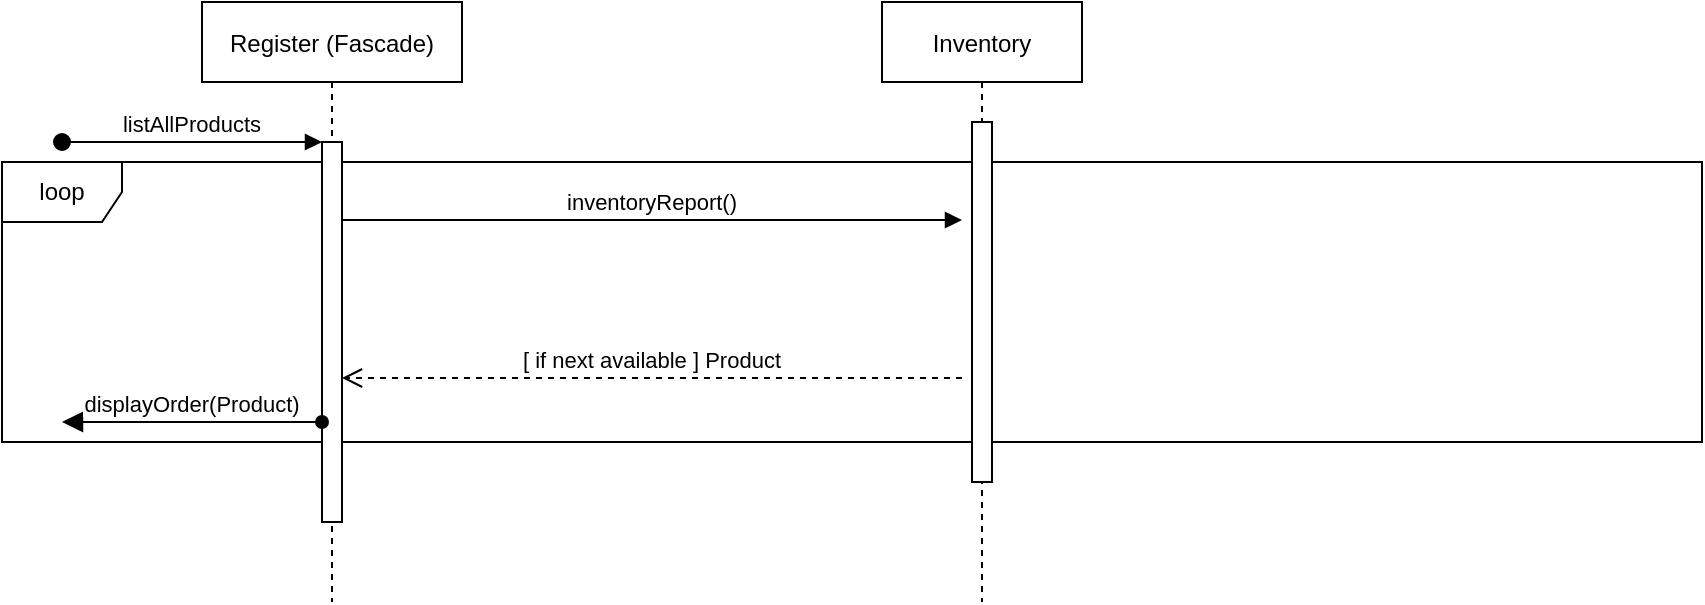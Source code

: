 <mxfile version="14.4.3"><diagram id="kgpKYQtTHZ0yAKxKKP6v" name="Page-1"><mxGraphModel dx="1240" dy="755" grid="1" gridSize="10" guides="1" tooltips="1" connect="1" arrows="1" fold="1" page="1" pageScale="1" pageWidth="1400" pageHeight="850" math="0" shadow="0"><root><mxCell id="0"/><mxCell id="1" parent="0"/><mxCell id="5xz9ynK9G0gZQ6WC2LZD-2" value="loop" style="shape=umlFrame;whiteSpace=wrap;html=1;" parent="1" vertex="1"><mxGeometry x="10" y="160" width="850" height="140" as="geometry"/></mxCell><mxCell id="3nuBFxr9cyL0pnOWT2aG-1" value="Register (Fascade)" style="shape=umlLifeline;perimeter=lifelinePerimeter;container=1;collapsible=0;recursiveResize=0;rounded=0;shadow=0;strokeWidth=1;" parent="1" vertex="1"><mxGeometry x="110" y="80" width="130" height="300" as="geometry"/></mxCell><mxCell id="3nuBFxr9cyL0pnOWT2aG-2" value="" style="points=[];perimeter=orthogonalPerimeter;rounded=0;shadow=0;strokeWidth=1;" parent="3nuBFxr9cyL0pnOWT2aG-1" vertex="1"><mxGeometry x="60" y="70" width="10" height="190" as="geometry"/></mxCell><mxCell id="3nuBFxr9cyL0pnOWT2aG-3" value="listAllProducts" style="verticalAlign=bottom;startArrow=oval;endArrow=block;startSize=8;shadow=0;strokeWidth=1;" parent="3nuBFxr9cyL0pnOWT2aG-1" target="3nuBFxr9cyL0pnOWT2aG-2" edge="1"><mxGeometry relative="1" as="geometry"><mxPoint x="-70" y="70" as="sourcePoint"/></mxGeometry></mxCell><mxCell id="3nuBFxr9cyL0pnOWT2aG-5" value="Inventory" style="shape=umlLifeline;perimeter=lifelinePerimeter;container=1;collapsible=0;recursiveResize=0;rounded=0;shadow=0;strokeWidth=1;" parent="1" vertex="1"><mxGeometry x="450" y="80" width="100" height="300" as="geometry"/></mxCell><mxCell id="3nuBFxr9cyL0pnOWT2aG-6" value="" style="points=[];perimeter=orthogonalPerimeter;rounded=0;shadow=0;strokeWidth=1;" parent="3nuBFxr9cyL0pnOWT2aG-5" vertex="1"><mxGeometry x="45" y="60" width="10" height="180" as="geometry"/></mxCell><mxCell id="3nuBFxr9cyL0pnOWT2aG-7" value="[ if next available ] Product" style="verticalAlign=bottom;endArrow=open;dashed=1;endSize=8;shadow=0;strokeWidth=1;" parent="1" edge="1"><mxGeometry relative="1" as="geometry"><mxPoint x="180" y="268.0" as="targetPoint"/><mxPoint x="490" y="268" as="sourcePoint"/></mxGeometry></mxCell><mxCell id="3nuBFxr9cyL0pnOWT2aG-8" value="inventoryReport()" style="verticalAlign=bottom;endArrow=block;shadow=0;strokeWidth=1;" parent="1" edge="1"><mxGeometry relative="1" as="geometry"><mxPoint x="180" y="189.0" as="sourcePoint"/><mxPoint x="490" y="189" as="targetPoint"/></mxGeometry></mxCell><mxCell id="5xz9ynK9G0gZQ6WC2LZD-1" value="displayOrder(Product)" style="verticalAlign=bottom;startArrow=block;endArrow=oval;startSize=8;shadow=0;strokeWidth=1;startFill=1;endFill=1;" parent="1" edge="1"><mxGeometry relative="1" as="geometry"><mxPoint x="40" y="290" as="sourcePoint"/><mxPoint x="170" y="290" as="targetPoint"/></mxGeometry></mxCell></root></mxGraphModel></diagram></mxfile>